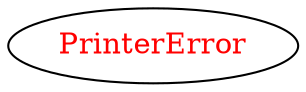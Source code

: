 digraph dependencyGraph {
 concentrate=true;
 ranksep="2.0";
 rankdir="LR"; 
 splines="ortho";
"PrinterError" [fontcolor="red"];
}